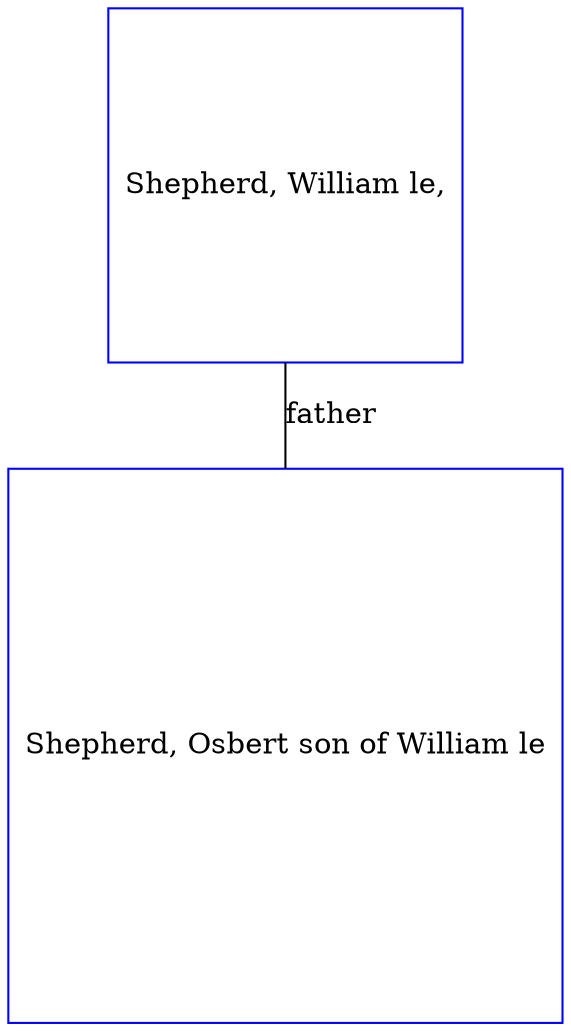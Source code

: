 digraph D {
    edge [dir=none];    node [shape=box];    "009650"   [label="Shepherd, Osbert son of William le", shape=box, regular=1, color="blue"] ;
"009651"   [label="Shepherd, William le,", shape=box, regular=1, color="blue"] ;
009651->009650 [label="father",arrowsize=0.0]; 
}